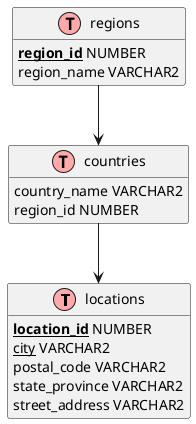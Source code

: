 
@startuml sample

!define Table(name,desc) class name as "desc" << (T,#FFAAAA) >>

!define primary_key(x) <b>x</b>
!define unique(x) <color:green>x</color>
!define not_null(x) <u>x</u>

hide methods
hide stereotypes

' Tables ...

Table(locations, "locations") {
primary_key(not_null(location_id)) NUMBER
not_null(city) VARCHAR2
postal_code VARCHAR2
state_province VARCHAR2
street_address VARCHAR2
}

Table(regions, "regions") {
primary_key(not_null(region_id)) NUMBER
region_name VARCHAR2
}

Table(countries, "countries") {
country_name VARCHAR2
region_id NUMBER
}

' Relationships ...

regions --> countries 
countries --> locations 


@enduml